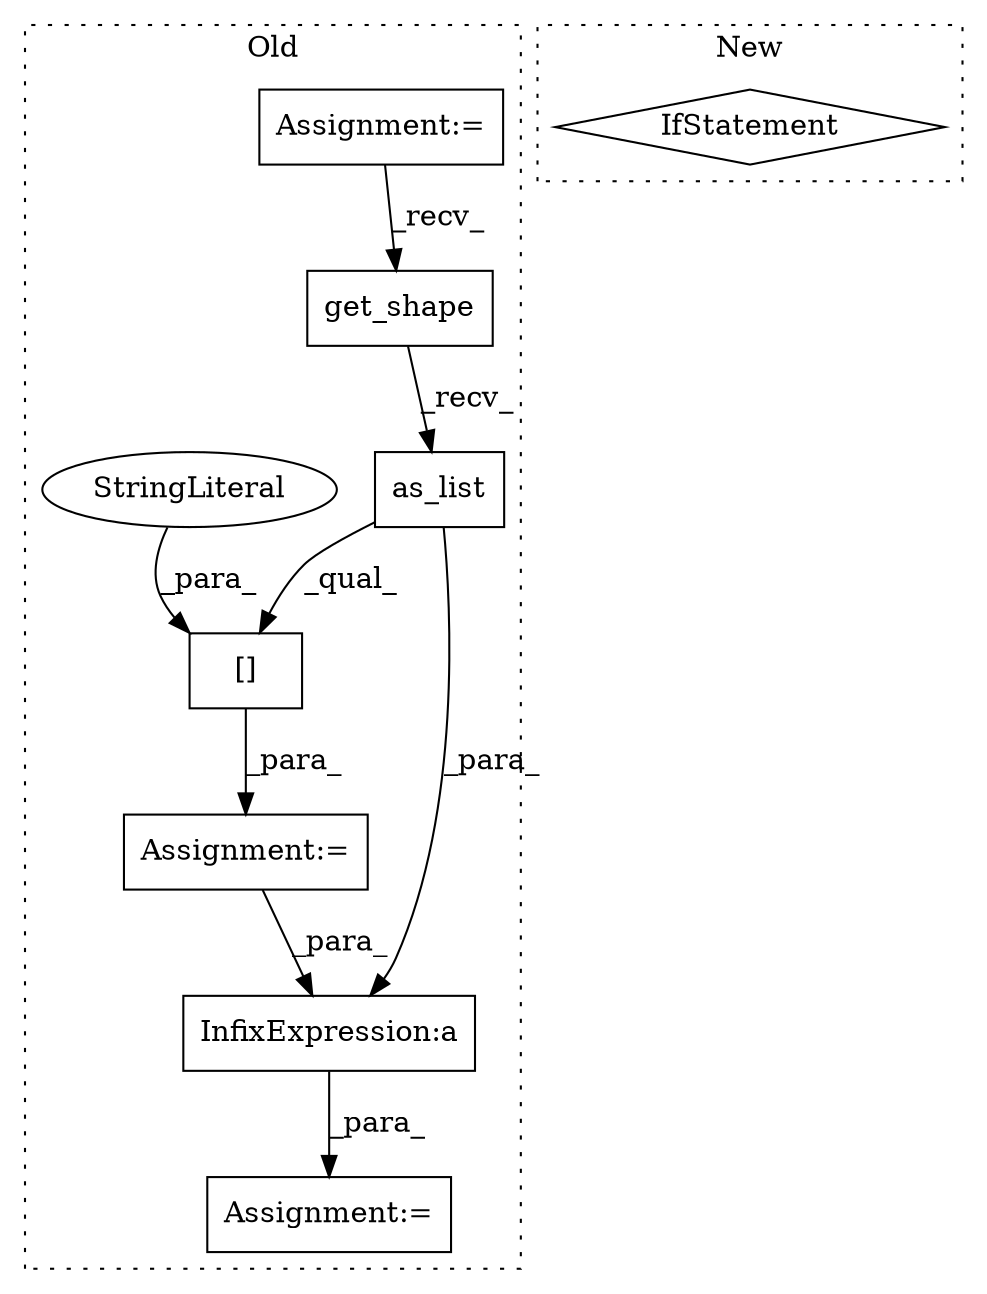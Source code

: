 digraph G {
subgraph cluster0 {
1 [label="as_list" a="32" s="2560" l="9" shape="box"];
3 [label="Assignment:=" a="7" s="2591" l="1" shape="box"];
4 [label="get_shape" a="32" s="2548" l="11" shape="box"];
5 [label="Assignment:=" a="7" s="2151" l="13" shape="box"];
6 [label="[]" a="2" s="2592,2620" l="9,1" shape="box"];
7 [label="StringLiteral" a="45" s="2601" l="19" shape="ellipse"];
8 [label="InfixExpression:a" a="27" s="2948" l="3" shape="box"];
9 [label="Assignment:=" a="7" s="2996" l="1" shape="box"];
label = "Old";
style="dotted";
}
subgraph cluster1 {
2 [label="IfStatement" a="25" s="2591" l="87" shape="diamond"];
label = "New";
style="dotted";
}
1 -> 6 [label="_qual_"];
1 -> 8 [label="_para_"];
3 -> 8 [label="_para_"];
4 -> 1 [label="_recv_"];
5 -> 4 [label="_recv_"];
6 -> 3 [label="_para_"];
7 -> 6 [label="_para_"];
8 -> 9 [label="_para_"];
}